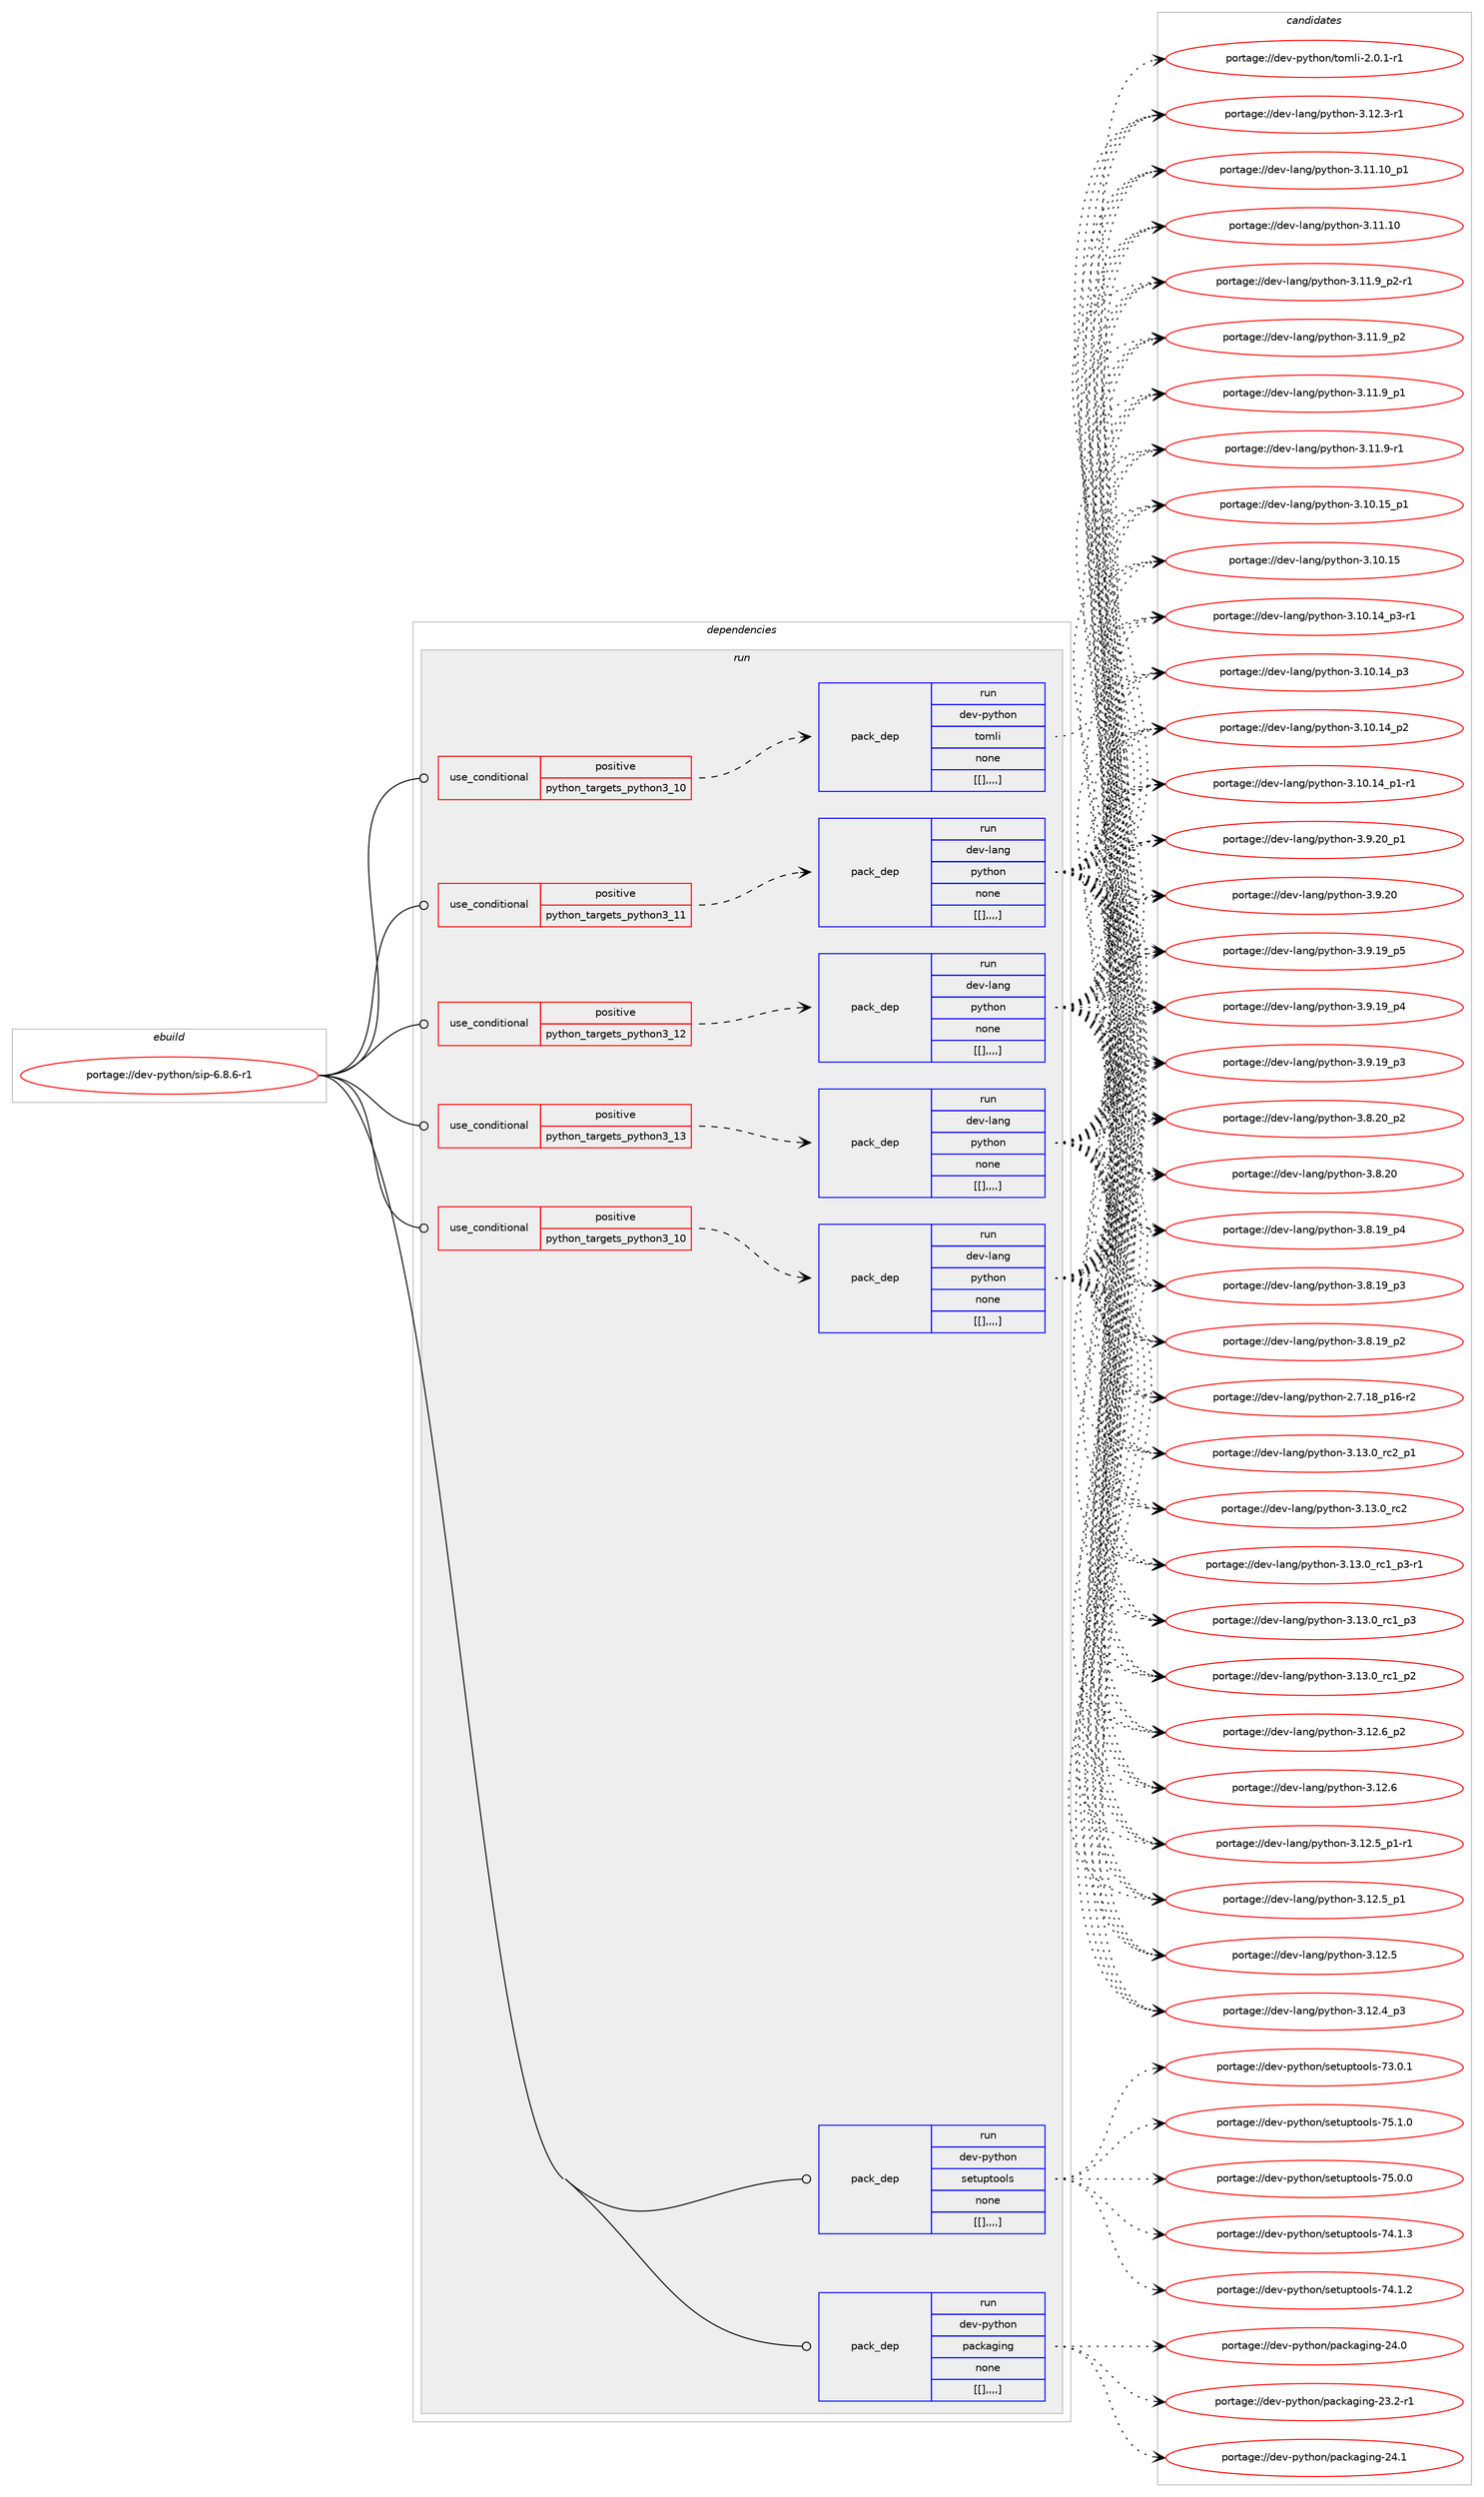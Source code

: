 digraph prolog {

# *************
# Graph options
# *************

newrank=true;
concentrate=true;
compound=true;
graph [rankdir=LR,fontname=Helvetica,fontsize=10,ranksep=1.5];#, ranksep=2.5, nodesep=0.2];
edge  [arrowhead=vee];
node  [fontname=Helvetica,fontsize=10];

# **********
# The ebuild
# **********

subgraph cluster_leftcol {
color=gray;
label=<<i>ebuild</i>>;
id [label="portage://dev-python/sip-6.8.6-r1", color=red, width=4, href="../dev-python/sip-6.8.6-r1.svg"];
}

# ****************
# The dependencies
# ****************

subgraph cluster_midcol {
color=gray;
label=<<i>dependencies</i>>;
subgraph cluster_compile {
fillcolor="#eeeeee";
style=filled;
label=<<i>compile</i>>;
}
subgraph cluster_compileandrun {
fillcolor="#eeeeee";
style=filled;
label=<<i>compile and run</i>>;
}
subgraph cluster_run {
fillcolor="#eeeeee";
style=filled;
label=<<i>run</i>>;
subgraph cond41348 {
dependency166760 [label=<<TABLE BORDER="0" CELLBORDER="1" CELLSPACING="0" CELLPADDING="4"><TR><TD ROWSPAN="3" CELLPADDING="10">use_conditional</TD></TR><TR><TD>positive</TD></TR><TR><TD>python_targets_python3_10</TD></TR></TABLE>>, shape=none, color=red];
subgraph pack124154 {
dependency166761 [label=<<TABLE BORDER="0" CELLBORDER="1" CELLSPACING="0" CELLPADDING="4" WIDTH="220"><TR><TD ROWSPAN="6" CELLPADDING="30">pack_dep</TD></TR><TR><TD WIDTH="110">run</TD></TR><TR><TD>dev-lang</TD></TR><TR><TD>python</TD></TR><TR><TD>none</TD></TR><TR><TD>[[],,,,]</TD></TR></TABLE>>, shape=none, color=blue];
}
dependency166760:e -> dependency166761:w [weight=20,style="dashed",arrowhead="vee"];
}
id:e -> dependency166760:w [weight=20,style="solid",arrowhead="odot"];
subgraph cond41349 {
dependency166762 [label=<<TABLE BORDER="0" CELLBORDER="1" CELLSPACING="0" CELLPADDING="4"><TR><TD ROWSPAN="3" CELLPADDING="10">use_conditional</TD></TR><TR><TD>positive</TD></TR><TR><TD>python_targets_python3_10</TD></TR></TABLE>>, shape=none, color=red];
subgraph pack124155 {
dependency166763 [label=<<TABLE BORDER="0" CELLBORDER="1" CELLSPACING="0" CELLPADDING="4" WIDTH="220"><TR><TD ROWSPAN="6" CELLPADDING="30">pack_dep</TD></TR><TR><TD WIDTH="110">run</TD></TR><TR><TD>dev-python</TD></TR><TR><TD>tomli</TD></TR><TR><TD>none</TD></TR><TR><TD>[[],,,,]</TD></TR></TABLE>>, shape=none, color=blue];
}
dependency166762:e -> dependency166763:w [weight=20,style="dashed",arrowhead="vee"];
}
id:e -> dependency166762:w [weight=20,style="solid",arrowhead="odot"];
subgraph cond41350 {
dependency166764 [label=<<TABLE BORDER="0" CELLBORDER="1" CELLSPACING="0" CELLPADDING="4"><TR><TD ROWSPAN="3" CELLPADDING="10">use_conditional</TD></TR><TR><TD>positive</TD></TR><TR><TD>python_targets_python3_11</TD></TR></TABLE>>, shape=none, color=red];
subgraph pack124156 {
dependency166765 [label=<<TABLE BORDER="0" CELLBORDER="1" CELLSPACING="0" CELLPADDING="4" WIDTH="220"><TR><TD ROWSPAN="6" CELLPADDING="30">pack_dep</TD></TR><TR><TD WIDTH="110">run</TD></TR><TR><TD>dev-lang</TD></TR><TR><TD>python</TD></TR><TR><TD>none</TD></TR><TR><TD>[[],,,,]</TD></TR></TABLE>>, shape=none, color=blue];
}
dependency166764:e -> dependency166765:w [weight=20,style="dashed",arrowhead="vee"];
}
id:e -> dependency166764:w [weight=20,style="solid",arrowhead="odot"];
subgraph cond41351 {
dependency166766 [label=<<TABLE BORDER="0" CELLBORDER="1" CELLSPACING="0" CELLPADDING="4"><TR><TD ROWSPAN="3" CELLPADDING="10">use_conditional</TD></TR><TR><TD>positive</TD></TR><TR><TD>python_targets_python3_12</TD></TR></TABLE>>, shape=none, color=red];
subgraph pack124157 {
dependency166767 [label=<<TABLE BORDER="0" CELLBORDER="1" CELLSPACING="0" CELLPADDING="4" WIDTH="220"><TR><TD ROWSPAN="6" CELLPADDING="30">pack_dep</TD></TR><TR><TD WIDTH="110">run</TD></TR><TR><TD>dev-lang</TD></TR><TR><TD>python</TD></TR><TR><TD>none</TD></TR><TR><TD>[[],,,,]</TD></TR></TABLE>>, shape=none, color=blue];
}
dependency166766:e -> dependency166767:w [weight=20,style="dashed",arrowhead="vee"];
}
id:e -> dependency166766:w [weight=20,style="solid",arrowhead="odot"];
subgraph cond41352 {
dependency166768 [label=<<TABLE BORDER="0" CELLBORDER="1" CELLSPACING="0" CELLPADDING="4"><TR><TD ROWSPAN="3" CELLPADDING="10">use_conditional</TD></TR><TR><TD>positive</TD></TR><TR><TD>python_targets_python3_13</TD></TR></TABLE>>, shape=none, color=red];
subgraph pack124158 {
dependency166769 [label=<<TABLE BORDER="0" CELLBORDER="1" CELLSPACING="0" CELLPADDING="4" WIDTH="220"><TR><TD ROWSPAN="6" CELLPADDING="30">pack_dep</TD></TR><TR><TD WIDTH="110">run</TD></TR><TR><TD>dev-lang</TD></TR><TR><TD>python</TD></TR><TR><TD>none</TD></TR><TR><TD>[[],,,,]</TD></TR></TABLE>>, shape=none, color=blue];
}
dependency166768:e -> dependency166769:w [weight=20,style="dashed",arrowhead="vee"];
}
id:e -> dependency166768:w [weight=20,style="solid",arrowhead="odot"];
subgraph pack124159 {
dependency166770 [label=<<TABLE BORDER="0" CELLBORDER="1" CELLSPACING="0" CELLPADDING="4" WIDTH="220"><TR><TD ROWSPAN="6" CELLPADDING="30">pack_dep</TD></TR><TR><TD WIDTH="110">run</TD></TR><TR><TD>dev-python</TD></TR><TR><TD>packaging</TD></TR><TR><TD>none</TD></TR><TR><TD>[[],,,,]</TD></TR></TABLE>>, shape=none, color=blue];
}
id:e -> dependency166770:w [weight=20,style="solid",arrowhead="odot"];
subgraph pack124160 {
dependency166771 [label=<<TABLE BORDER="0" CELLBORDER="1" CELLSPACING="0" CELLPADDING="4" WIDTH="220"><TR><TD ROWSPAN="6" CELLPADDING="30">pack_dep</TD></TR><TR><TD WIDTH="110">run</TD></TR><TR><TD>dev-python</TD></TR><TR><TD>setuptools</TD></TR><TR><TD>none</TD></TR><TR><TD>[[],,,,]</TD></TR></TABLE>>, shape=none, color=blue];
}
id:e -> dependency166771:w [weight=20,style="solid",arrowhead="odot"];
}
}

# **************
# The candidates
# **************

subgraph cluster_choices {
rank=same;
color=gray;
label=<<i>candidates</i>>;

subgraph choice124154 {
color=black;
nodesep=1;
choice100101118451089711010347112121116104111110455146495146489511499509511249 [label="portage://dev-lang/python-3.13.0_rc2_p1", color=red, width=4,href="../dev-lang/python-3.13.0_rc2_p1.svg"];
choice10010111845108971101034711212111610411111045514649514648951149950 [label="portage://dev-lang/python-3.13.0_rc2", color=red, width=4,href="../dev-lang/python-3.13.0_rc2.svg"];
choice1001011184510897110103471121211161041111104551464951464895114994995112514511449 [label="portage://dev-lang/python-3.13.0_rc1_p3-r1", color=red, width=4,href="../dev-lang/python-3.13.0_rc1_p3-r1.svg"];
choice100101118451089711010347112121116104111110455146495146489511499499511251 [label="portage://dev-lang/python-3.13.0_rc1_p3", color=red, width=4,href="../dev-lang/python-3.13.0_rc1_p3.svg"];
choice100101118451089711010347112121116104111110455146495146489511499499511250 [label="portage://dev-lang/python-3.13.0_rc1_p2", color=red, width=4,href="../dev-lang/python-3.13.0_rc1_p2.svg"];
choice100101118451089711010347112121116104111110455146495046549511250 [label="portage://dev-lang/python-3.12.6_p2", color=red, width=4,href="../dev-lang/python-3.12.6_p2.svg"];
choice10010111845108971101034711212111610411111045514649504654 [label="portage://dev-lang/python-3.12.6", color=red, width=4,href="../dev-lang/python-3.12.6.svg"];
choice1001011184510897110103471121211161041111104551464950465395112494511449 [label="portage://dev-lang/python-3.12.5_p1-r1", color=red, width=4,href="../dev-lang/python-3.12.5_p1-r1.svg"];
choice100101118451089711010347112121116104111110455146495046539511249 [label="portage://dev-lang/python-3.12.5_p1", color=red, width=4,href="../dev-lang/python-3.12.5_p1.svg"];
choice10010111845108971101034711212111610411111045514649504653 [label="portage://dev-lang/python-3.12.5", color=red, width=4,href="../dev-lang/python-3.12.5.svg"];
choice100101118451089711010347112121116104111110455146495046529511251 [label="portage://dev-lang/python-3.12.4_p3", color=red, width=4,href="../dev-lang/python-3.12.4_p3.svg"];
choice100101118451089711010347112121116104111110455146495046514511449 [label="portage://dev-lang/python-3.12.3-r1", color=red, width=4,href="../dev-lang/python-3.12.3-r1.svg"];
choice10010111845108971101034711212111610411111045514649494649489511249 [label="portage://dev-lang/python-3.11.10_p1", color=red, width=4,href="../dev-lang/python-3.11.10_p1.svg"];
choice1001011184510897110103471121211161041111104551464949464948 [label="portage://dev-lang/python-3.11.10", color=red, width=4,href="../dev-lang/python-3.11.10.svg"];
choice1001011184510897110103471121211161041111104551464949465795112504511449 [label="portage://dev-lang/python-3.11.9_p2-r1", color=red, width=4,href="../dev-lang/python-3.11.9_p2-r1.svg"];
choice100101118451089711010347112121116104111110455146494946579511250 [label="portage://dev-lang/python-3.11.9_p2", color=red, width=4,href="../dev-lang/python-3.11.9_p2.svg"];
choice100101118451089711010347112121116104111110455146494946579511249 [label="portage://dev-lang/python-3.11.9_p1", color=red, width=4,href="../dev-lang/python-3.11.9_p1.svg"];
choice100101118451089711010347112121116104111110455146494946574511449 [label="portage://dev-lang/python-3.11.9-r1", color=red, width=4,href="../dev-lang/python-3.11.9-r1.svg"];
choice10010111845108971101034711212111610411111045514649484649539511249 [label="portage://dev-lang/python-3.10.15_p1", color=red, width=4,href="../dev-lang/python-3.10.15_p1.svg"];
choice1001011184510897110103471121211161041111104551464948464953 [label="portage://dev-lang/python-3.10.15", color=red, width=4,href="../dev-lang/python-3.10.15.svg"];
choice100101118451089711010347112121116104111110455146494846495295112514511449 [label="portage://dev-lang/python-3.10.14_p3-r1", color=red, width=4,href="../dev-lang/python-3.10.14_p3-r1.svg"];
choice10010111845108971101034711212111610411111045514649484649529511251 [label="portage://dev-lang/python-3.10.14_p3", color=red, width=4,href="../dev-lang/python-3.10.14_p3.svg"];
choice10010111845108971101034711212111610411111045514649484649529511250 [label="portage://dev-lang/python-3.10.14_p2", color=red, width=4,href="../dev-lang/python-3.10.14_p2.svg"];
choice100101118451089711010347112121116104111110455146494846495295112494511449 [label="portage://dev-lang/python-3.10.14_p1-r1", color=red, width=4,href="../dev-lang/python-3.10.14_p1-r1.svg"];
choice100101118451089711010347112121116104111110455146574650489511249 [label="portage://dev-lang/python-3.9.20_p1", color=red, width=4,href="../dev-lang/python-3.9.20_p1.svg"];
choice10010111845108971101034711212111610411111045514657465048 [label="portage://dev-lang/python-3.9.20", color=red, width=4,href="../dev-lang/python-3.9.20.svg"];
choice100101118451089711010347112121116104111110455146574649579511253 [label="portage://dev-lang/python-3.9.19_p5", color=red, width=4,href="../dev-lang/python-3.9.19_p5.svg"];
choice100101118451089711010347112121116104111110455146574649579511252 [label="portage://dev-lang/python-3.9.19_p4", color=red, width=4,href="../dev-lang/python-3.9.19_p4.svg"];
choice100101118451089711010347112121116104111110455146574649579511251 [label="portage://dev-lang/python-3.9.19_p3", color=red, width=4,href="../dev-lang/python-3.9.19_p3.svg"];
choice100101118451089711010347112121116104111110455146564650489511250 [label="portage://dev-lang/python-3.8.20_p2", color=red, width=4,href="../dev-lang/python-3.8.20_p2.svg"];
choice10010111845108971101034711212111610411111045514656465048 [label="portage://dev-lang/python-3.8.20", color=red, width=4,href="../dev-lang/python-3.8.20.svg"];
choice100101118451089711010347112121116104111110455146564649579511252 [label="portage://dev-lang/python-3.8.19_p4", color=red, width=4,href="../dev-lang/python-3.8.19_p4.svg"];
choice100101118451089711010347112121116104111110455146564649579511251 [label="portage://dev-lang/python-3.8.19_p3", color=red, width=4,href="../dev-lang/python-3.8.19_p3.svg"];
choice100101118451089711010347112121116104111110455146564649579511250 [label="portage://dev-lang/python-3.8.19_p2", color=red, width=4,href="../dev-lang/python-3.8.19_p2.svg"];
choice100101118451089711010347112121116104111110455046554649569511249544511450 [label="portage://dev-lang/python-2.7.18_p16-r2", color=red, width=4,href="../dev-lang/python-2.7.18_p16-r2.svg"];
dependency166761:e -> choice100101118451089711010347112121116104111110455146495146489511499509511249:w [style=dotted,weight="100"];
dependency166761:e -> choice10010111845108971101034711212111610411111045514649514648951149950:w [style=dotted,weight="100"];
dependency166761:e -> choice1001011184510897110103471121211161041111104551464951464895114994995112514511449:w [style=dotted,weight="100"];
dependency166761:e -> choice100101118451089711010347112121116104111110455146495146489511499499511251:w [style=dotted,weight="100"];
dependency166761:e -> choice100101118451089711010347112121116104111110455146495146489511499499511250:w [style=dotted,weight="100"];
dependency166761:e -> choice100101118451089711010347112121116104111110455146495046549511250:w [style=dotted,weight="100"];
dependency166761:e -> choice10010111845108971101034711212111610411111045514649504654:w [style=dotted,weight="100"];
dependency166761:e -> choice1001011184510897110103471121211161041111104551464950465395112494511449:w [style=dotted,weight="100"];
dependency166761:e -> choice100101118451089711010347112121116104111110455146495046539511249:w [style=dotted,weight="100"];
dependency166761:e -> choice10010111845108971101034711212111610411111045514649504653:w [style=dotted,weight="100"];
dependency166761:e -> choice100101118451089711010347112121116104111110455146495046529511251:w [style=dotted,weight="100"];
dependency166761:e -> choice100101118451089711010347112121116104111110455146495046514511449:w [style=dotted,weight="100"];
dependency166761:e -> choice10010111845108971101034711212111610411111045514649494649489511249:w [style=dotted,weight="100"];
dependency166761:e -> choice1001011184510897110103471121211161041111104551464949464948:w [style=dotted,weight="100"];
dependency166761:e -> choice1001011184510897110103471121211161041111104551464949465795112504511449:w [style=dotted,weight="100"];
dependency166761:e -> choice100101118451089711010347112121116104111110455146494946579511250:w [style=dotted,weight="100"];
dependency166761:e -> choice100101118451089711010347112121116104111110455146494946579511249:w [style=dotted,weight="100"];
dependency166761:e -> choice100101118451089711010347112121116104111110455146494946574511449:w [style=dotted,weight="100"];
dependency166761:e -> choice10010111845108971101034711212111610411111045514649484649539511249:w [style=dotted,weight="100"];
dependency166761:e -> choice1001011184510897110103471121211161041111104551464948464953:w [style=dotted,weight="100"];
dependency166761:e -> choice100101118451089711010347112121116104111110455146494846495295112514511449:w [style=dotted,weight="100"];
dependency166761:e -> choice10010111845108971101034711212111610411111045514649484649529511251:w [style=dotted,weight="100"];
dependency166761:e -> choice10010111845108971101034711212111610411111045514649484649529511250:w [style=dotted,weight="100"];
dependency166761:e -> choice100101118451089711010347112121116104111110455146494846495295112494511449:w [style=dotted,weight="100"];
dependency166761:e -> choice100101118451089711010347112121116104111110455146574650489511249:w [style=dotted,weight="100"];
dependency166761:e -> choice10010111845108971101034711212111610411111045514657465048:w [style=dotted,weight="100"];
dependency166761:e -> choice100101118451089711010347112121116104111110455146574649579511253:w [style=dotted,weight="100"];
dependency166761:e -> choice100101118451089711010347112121116104111110455146574649579511252:w [style=dotted,weight="100"];
dependency166761:e -> choice100101118451089711010347112121116104111110455146574649579511251:w [style=dotted,weight="100"];
dependency166761:e -> choice100101118451089711010347112121116104111110455146564650489511250:w [style=dotted,weight="100"];
dependency166761:e -> choice10010111845108971101034711212111610411111045514656465048:w [style=dotted,weight="100"];
dependency166761:e -> choice100101118451089711010347112121116104111110455146564649579511252:w [style=dotted,weight="100"];
dependency166761:e -> choice100101118451089711010347112121116104111110455146564649579511251:w [style=dotted,weight="100"];
dependency166761:e -> choice100101118451089711010347112121116104111110455146564649579511250:w [style=dotted,weight="100"];
dependency166761:e -> choice100101118451089711010347112121116104111110455046554649569511249544511450:w [style=dotted,weight="100"];
}
subgraph choice124155 {
color=black;
nodesep=1;
choice10010111845112121116104111110471161111091081054550464846494511449 [label="portage://dev-python/tomli-2.0.1-r1", color=red, width=4,href="../dev-python/tomli-2.0.1-r1.svg"];
dependency166763:e -> choice10010111845112121116104111110471161111091081054550464846494511449:w [style=dotted,weight="100"];
}
subgraph choice124156 {
color=black;
nodesep=1;
choice100101118451089711010347112121116104111110455146495146489511499509511249 [label="portage://dev-lang/python-3.13.0_rc2_p1", color=red, width=4,href="../dev-lang/python-3.13.0_rc2_p1.svg"];
choice10010111845108971101034711212111610411111045514649514648951149950 [label="portage://dev-lang/python-3.13.0_rc2", color=red, width=4,href="../dev-lang/python-3.13.0_rc2.svg"];
choice1001011184510897110103471121211161041111104551464951464895114994995112514511449 [label="portage://dev-lang/python-3.13.0_rc1_p3-r1", color=red, width=4,href="../dev-lang/python-3.13.0_rc1_p3-r1.svg"];
choice100101118451089711010347112121116104111110455146495146489511499499511251 [label="portage://dev-lang/python-3.13.0_rc1_p3", color=red, width=4,href="../dev-lang/python-3.13.0_rc1_p3.svg"];
choice100101118451089711010347112121116104111110455146495146489511499499511250 [label="portage://dev-lang/python-3.13.0_rc1_p2", color=red, width=4,href="../dev-lang/python-3.13.0_rc1_p2.svg"];
choice100101118451089711010347112121116104111110455146495046549511250 [label="portage://dev-lang/python-3.12.6_p2", color=red, width=4,href="../dev-lang/python-3.12.6_p2.svg"];
choice10010111845108971101034711212111610411111045514649504654 [label="portage://dev-lang/python-3.12.6", color=red, width=4,href="../dev-lang/python-3.12.6.svg"];
choice1001011184510897110103471121211161041111104551464950465395112494511449 [label="portage://dev-lang/python-3.12.5_p1-r1", color=red, width=4,href="../dev-lang/python-3.12.5_p1-r1.svg"];
choice100101118451089711010347112121116104111110455146495046539511249 [label="portage://dev-lang/python-3.12.5_p1", color=red, width=4,href="../dev-lang/python-3.12.5_p1.svg"];
choice10010111845108971101034711212111610411111045514649504653 [label="portage://dev-lang/python-3.12.5", color=red, width=4,href="../dev-lang/python-3.12.5.svg"];
choice100101118451089711010347112121116104111110455146495046529511251 [label="portage://dev-lang/python-3.12.4_p3", color=red, width=4,href="../dev-lang/python-3.12.4_p3.svg"];
choice100101118451089711010347112121116104111110455146495046514511449 [label="portage://dev-lang/python-3.12.3-r1", color=red, width=4,href="../dev-lang/python-3.12.3-r1.svg"];
choice10010111845108971101034711212111610411111045514649494649489511249 [label="portage://dev-lang/python-3.11.10_p1", color=red, width=4,href="../dev-lang/python-3.11.10_p1.svg"];
choice1001011184510897110103471121211161041111104551464949464948 [label="portage://dev-lang/python-3.11.10", color=red, width=4,href="../dev-lang/python-3.11.10.svg"];
choice1001011184510897110103471121211161041111104551464949465795112504511449 [label="portage://dev-lang/python-3.11.9_p2-r1", color=red, width=4,href="../dev-lang/python-3.11.9_p2-r1.svg"];
choice100101118451089711010347112121116104111110455146494946579511250 [label="portage://dev-lang/python-3.11.9_p2", color=red, width=4,href="../dev-lang/python-3.11.9_p2.svg"];
choice100101118451089711010347112121116104111110455146494946579511249 [label="portage://dev-lang/python-3.11.9_p1", color=red, width=4,href="../dev-lang/python-3.11.9_p1.svg"];
choice100101118451089711010347112121116104111110455146494946574511449 [label="portage://dev-lang/python-3.11.9-r1", color=red, width=4,href="../dev-lang/python-3.11.9-r1.svg"];
choice10010111845108971101034711212111610411111045514649484649539511249 [label="portage://dev-lang/python-3.10.15_p1", color=red, width=4,href="../dev-lang/python-3.10.15_p1.svg"];
choice1001011184510897110103471121211161041111104551464948464953 [label="portage://dev-lang/python-3.10.15", color=red, width=4,href="../dev-lang/python-3.10.15.svg"];
choice100101118451089711010347112121116104111110455146494846495295112514511449 [label="portage://dev-lang/python-3.10.14_p3-r1", color=red, width=4,href="../dev-lang/python-3.10.14_p3-r1.svg"];
choice10010111845108971101034711212111610411111045514649484649529511251 [label="portage://dev-lang/python-3.10.14_p3", color=red, width=4,href="../dev-lang/python-3.10.14_p3.svg"];
choice10010111845108971101034711212111610411111045514649484649529511250 [label="portage://dev-lang/python-3.10.14_p2", color=red, width=4,href="../dev-lang/python-3.10.14_p2.svg"];
choice100101118451089711010347112121116104111110455146494846495295112494511449 [label="portage://dev-lang/python-3.10.14_p1-r1", color=red, width=4,href="../dev-lang/python-3.10.14_p1-r1.svg"];
choice100101118451089711010347112121116104111110455146574650489511249 [label="portage://dev-lang/python-3.9.20_p1", color=red, width=4,href="../dev-lang/python-3.9.20_p1.svg"];
choice10010111845108971101034711212111610411111045514657465048 [label="portage://dev-lang/python-3.9.20", color=red, width=4,href="../dev-lang/python-3.9.20.svg"];
choice100101118451089711010347112121116104111110455146574649579511253 [label="portage://dev-lang/python-3.9.19_p5", color=red, width=4,href="../dev-lang/python-3.9.19_p5.svg"];
choice100101118451089711010347112121116104111110455146574649579511252 [label="portage://dev-lang/python-3.9.19_p4", color=red, width=4,href="../dev-lang/python-3.9.19_p4.svg"];
choice100101118451089711010347112121116104111110455146574649579511251 [label="portage://dev-lang/python-3.9.19_p3", color=red, width=4,href="../dev-lang/python-3.9.19_p3.svg"];
choice100101118451089711010347112121116104111110455146564650489511250 [label="portage://dev-lang/python-3.8.20_p2", color=red, width=4,href="../dev-lang/python-3.8.20_p2.svg"];
choice10010111845108971101034711212111610411111045514656465048 [label="portage://dev-lang/python-3.8.20", color=red, width=4,href="../dev-lang/python-3.8.20.svg"];
choice100101118451089711010347112121116104111110455146564649579511252 [label="portage://dev-lang/python-3.8.19_p4", color=red, width=4,href="../dev-lang/python-3.8.19_p4.svg"];
choice100101118451089711010347112121116104111110455146564649579511251 [label="portage://dev-lang/python-3.8.19_p3", color=red, width=4,href="../dev-lang/python-3.8.19_p3.svg"];
choice100101118451089711010347112121116104111110455146564649579511250 [label="portage://dev-lang/python-3.8.19_p2", color=red, width=4,href="../dev-lang/python-3.8.19_p2.svg"];
choice100101118451089711010347112121116104111110455046554649569511249544511450 [label="portage://dev-lang/python-2.7.18_p16-r2", color=red, width=4,href="../dev-lang/python-2.7.18_p16-r2.svg"];
dependency166765:e -> choice100101118451089711010347112121116104111110455146495146489511499509511249:w [style=dotted,weight="100"];
dependency166765:e -> choice10010111845108971101034711212111610411111045514649514648951149950:w [style=dotted,weight="100"];
dependency166765:e -> choice1001011184510897110103471121211161041111104551464951464895114994995112514511449:w [style=dotted,weight="100"];
dependency166765:e -> choice100101118451089711010347112121116104111110455146495146489511499499511251:w [style=dotted,weight="100"];
dependency166765:e -> choice100101118451089711010347112121116104111110455146495146489511499499511250:w [style=dotted,weight="100"];
dependency166765:e -> choice100101118451089711010347112121116104111110455146495046549511250:w [style=dotted,weight="100"];
dependency166765:e -> choice10010111845108971101034711212111610411111045514649504654:w [style=dotted,weight="100"];
dependency166765:e -> choice1001011184510897110103471121211161041111104551464950465395112494511449:w [style=dotted,weight="100"];
dependency166765:e -> choice100101118451089711010347112121116104111110455146495046539511249:w [style=dotted,weight="100"];
dependency166765:e -> choice10010111845108971101034711212111610411111045514649504653:w [style=dotted,weight="100"];
dependency166765:e -> choice100101118451089711010347112121116104111110455146495046529511251:w [style=dotted,weight="100"];
dependency166765:e -> choice100101118451089711010347112121116104111110455146495046514511449:w [style=dotted,weight="100"];
dependency166765:e -> choice10010111845108971101034711212111610411111045514649494649489511249:w [style=dotted,weight="100"];
dependency166765:e -> choice1001011184510897110103471121211161041111104551464949464948:w [style=dotted,weight="100"];
dependency166765:e -> choice1001011184510897110103471121211161041111104551464949465795112504511449:w [style=dotted,weight="100"];
dependency166765:e -> choice100101118451089711010347112121116104111110455146494946579511250:w [style=dotted,weight="100"];
dependency166765:e -> choice100101118451089711010347112121116104111110455146494946579511249:w [style=dotted,weight="100"];
dependency166765:e -> choice100101118451089711010347112121116104111110455146494946574511449:w [style=dotted,weight="100"];
dependency166765:e -> choice10010111845108971101034711212111610411111045514649484649539511249:w [style=dotted,weight="100"];
dependency166765:e -> choice1001011184510897110103471121211161041111104551464948464953:w [style=dotted,weight="100"];
dependency166765:e -> choice100101118451089711010347112121116104111110455146494846495295112514511449:w [style=dotted,weight="100"];
dependency166765:e -> choice10010111845108971101034711212111610411111045514649484649529511251:w [style=dotted,weight="100"];
dependency166765:e -> choice10010111845108971101034711212111610411111045514649484649529511250:w [style=dotted,weight="100"];
dependency166765:e -> choice100101118451089711010347112121116104111110455146494846495295112494511449:w [style=dotted,weight="100"];
dependency166765:e -> choice100101118451089711010347112121116104111110455146574650489511249:w [style=dotted,weight="100"];
dependency166765:e -> choice10010111845108971101034711212111610411111045514657465048:w [style=dotted,weight="100"];
dependency166765:e -> choice100101118451089711010347112121116104111110455146574649579511253:w [style=dotted,weight="100"];
dependency166765:e -> choice100101118451089711010347112121116104111110455146574649579511252:w [style=dotted,weight="100"];
dependency166765:e -> choice100101118451089711010347112121116104111110455146574649579511251:w [style=dotted,weight="100"];
dependency166765:e -> choice100101118451089711010347112121116104111110455146564650489511250:w [style=dotted,weight="100"];
dependency166765:e -> choice10010111845108971101034711212111610411111045514656465048:w [style=dotted,weight="100"];
dependency166765:e -> choice100101118451089711010347112121116104111110455146564649579511252:w [style=dotted,weight="100"];
dependency166765:e -> choice100101118451089711010347112121116104111110455146564649579511251:w [style=dotted,weight="100"];
dependency166765:e -> choice100101118451089711010347112121116104111110455146564649579511250:w [style=dotted,weight="100"];
dependency166765:e -> choice100101118451089711010347112121116104111110455046554649569511249544511450:w [style=dotted,weight="100"];
}
subgraph choice124157 {
color=black;
nodesep=1;
choice100101118451089711010347112121116104111110455146495146489511499509511249 [label="portage://dev-lang/python-3.13.0_rc2_p1", color=red, width=4,href="../dev-lang/python-3.13.0_rc2_p1.svg"];
choice10010111845108971101034711212111610411111045514649514648951149950 [label="portage://dev-lang/python-3.13.0_rc2", color=red, width=4,href="../dev-lang/python-3.13.0_rc2.svg"];
choice1001011184510897110103471121211161041111104551464951464895114994995112514511449 [label="portage://dev-lang/python-3.13.0_rc1_p3-r1", color=red, width=4,href="../dev-lang/python-3.13.0_rc1_p3-r1.svg"];
choice100101118451089711010347112121116104111110455146495146489511499499511251 [label="portage://dev-lang/python-3.13.0_rc1_p3", color=red, width=4,href="../dev-lang/python-3.13.0_rc1_p3.svg"];
choice100101118451089711010347112121116104111110455146495146489511499499511250 [label="portage://dev-lang/python-3.13.0_rc1_p2", color=red, width=4,href="../dev-lang/python-3.13.0_rc1_p2.svg"];
choice100101118451089711010347112121116104111110455146495046549511250 [label="portage://dev-lang/python-3.12.6_p2", color=red, width=4,href="../dev-lang/python-3.12.6_p2.svg"];
choice10010111845108971101034711212111610411111045514649504654 [label="portage://dev-lang/python-3.12.6", color=red, width=4,href="../dev-lang/python-3.12.6.svg"];
choice1001011184510897110103471121211161041111104551464950465395112494511449 [label="portage://dev-lang/python-3.12.5_p1-r1", color=red, width=4,href="../dev-lang/python-3.12.5_p1-r1.svg"];
choice100101118451089711010347112121116104111110455146495046539511249 [label="portage://dev-lang/python-3.12.5_p1", color=red, width=4,href="../dev-lang/python-3.12.5_p1.svg"];
choice10010111845108971101034711212111610411111045514649504653 [label="portage://dev-lang/python-3.12.5", color=red, width=4,href="../dev-lang/python-3.12.5.svg"];
choice100101118451089711010347112121116104111110455146495046529511251 [label="portage://dev-lang/python-3.12.4_p3", color=red, width=4,href="../dev-lang/python-3.12.4_p3.svg"];
choice100101118451089711010347112121116104111110455146495046514511449 [label="portage://dev-lang/python-3.12.3-r1", color=red, width=4,href="../dev-lang/python-3.12.3-r1.svg"];
choice10010111845108971101034711212111610411111045514649494649489511249 [label="portage://dev-lang/python-3.11.10_p1", color=red, width=4,href="../dev-lang/python-3.11.10_p1.svg"];
choice1001011184510897110103471121211161041111104551464949464948 [label="portage://dev-lang/python-3.11.10", color=red, width=4,href="../dev-lang/python-3.11.10.svg"];
choice1001011184510897110103471121211161041111104551464949465795112504511449 [label="portage://dev-lang/python-3.11.9_p2-r1", color=red, width=4,href="../dev-lang/python-3.11.9_p2-r1.svg"];
choice100101118451089711010347112121116104111110455146494946579511250 [label="portage://dev-lang/python-3.11.9_p2", color=red, width=4,href="../dev-lang/python-3.11.9_p2.svg"];
choice100101118451089711010347112121116104111110455146494946579511249 [label="portage://dev-lang/python-3.11.9_p1", color=red, width=4,href="../dev-lang/python-3.11.9_p1.svg"];
choice100101118451089711010347112121116104111110455146494946574511449 [label="portage://dev-lang/python-3.11.9-r1", color=red, width=4,href="../dev-lang/python-3.11.9-r1.svg"];
choice10010111845108971101034711212111610411111045514649484649539511249 [label="portage://dev-lang/python-3.10.15_p1", color=red, width=4,href="../dev-lang/python-3.10.15_p1.svg"];
choice1001011184510897110103471121211161041111104551464948464953 [label="portage://dev-lang/python-3.10.15", color=red, width=4,href="../dev-lang/python-3.10.15.svg"];
choice100101118451089711010347112121116104111110455146494846495295112514511449 [label="portage://dev-lang/python-3.10.14_p3-r1", color=red, width=4,href="../dev-lang/python-3.10.14_p3-r1.svg"];
choice10010111845108971101034711212111610411111045514649484649529511251 [label="portage://dev-lang/python-3.10.14_p3", color=red, width=4,href="../dev-lang/python-3.10.14_p3.svg"];
choice10010111845108971101034711212111610411111045514649484649529511250 [label="portage://dev-lang/python-3.10.14_p2", color=red, width=4,href="../dev-lang/python-3.10.14_p2.svg"];
choice100101118451089711010347112121116104111110455146494846495295112494511449 [label="portage://dev-lang/python-3.10.14_p1-r1", color=red, width=4,href="../dev-lang/python-3.10.14_p1-r1.svg"];
choice100101118451089711010347112121116104111110455146574650489511249 [label="portage://dev-lang/python-3.9.20_p1", color=red, width=4,href="../dev-lang/python-3.9.20_p1.svg"];
choice10010111845108971101034711212111610411111045514657465048 [label="portage://dev-lang/python-3.9.20", color=red, width=4,href="../dev-lang/python-3.9.20.svg"];
choice100101118451089711010347112121116104111110455146574649579511253 [label="portage://dev-lang/python-3.9.19_p5", color=red, width=4,href="../dev-lang/python-3.9.19_p5.svg"];
choice100101118451089711010347112121116104111110455146574649579511252 [label="portage://dev-lang/python-3.9.19_p4", color=red, width=4,href="../dev-lang/python-3.9.19_p4.svg"];
choice100101118451089711010347112121116104111110455146574649579511251 [label="portage://dev-lang/python-3.9.19_p3", color=red, width=4,href="../dev-lang/python-3.9.19_p3.svg"];
choice100101118451089711010347112121116104111110455146564650489511250 [label="portage://dev-lang/python-3.8.20_p2", color=red, width=4,href="../dev-lang/python-3.8.20_p2.svg"];
choice10010111845108971101034711212111610411111045514656465048 [label="portage://dev-lang/python-3.8.20", color=red, width=4,href="../dev-lang/python-3.8.20.svg"];
choice100101118451089711010347112121116104111110455146564649579511252 [label="portage://dev-lang/python-3.8.19_p4", color=red, width=4,href="../dev-lang/python-3.8.19_p4.svg"];
choice100101118451089711010347112121116104111110455146564649579511251 [label="portage://dev-lang/python-3.8.19_p3", color=red, width=4,href="../dev-lang/python-3.8.19_p3.svg"];
choice100101118451089711010347112121116104111110455146564649579511250 [label="portage://dev-lang/python-3.8.19_p2", color=red, width=4,href="../dev-lang/python-3.8.19_p2.svg"];
choice100101118451089711010347112121116104111110455046554649569511249544511450 [label="portage://dev-lang/python-2.7.18_p16-r2", color=red, width=4,href="../dev-lang/python-2.7.18_p16-r2.svg"];
dependency166767:e -> choice100101118451089711010347112121116104111110455146495146489511499509511249:w [style=dotted,weight="100"];
dependency166767:e -> choice10010111845108971101034711212111610411111045514649514648951149950:w [style=dotted,weight="100"];
dependency166767:e -> choice1001011184510897110103471121211161041111104551464951464895114994995112514511449:w [style=dotted,weight="100"];
dependency166767:e -> choice100101118451089711010347112121116104111110455146495146489511499499511251:w [style=dotted,weight="100"];
dependency166767:e -> choice100101118451089711010347112121116104111110455146495146489511499499511250:w [style=dotted,weight="100"];
dependency166767:e -> choice100101118451089711010347112121116104111110455146495046549511250:w [style=dotted,weight="100"];
dependency166767:e -> choice10010111845108971101034711212111610411111045514649504654:w [style=dotted,weight="100"];
dependency166767:e -> choice1001011184510897110103471121211161041111104551464950465395112494511449:w [style=dotted,weight="100"];
dependency166767:e -> choice100101118451089711010347112121116104111110455146495046539511249:w [style=dotted,weight="100"];
dependency166767:e -> choice10010111845108971101034711212111610411111045514649504653:w [style=dotted,weight="100"];
dependency166767:e -> choice100101118451089711010347112121116104111110455146495046529511251:w [style=dotted,weight="100"];
dependency166767:e -> choice100101118451089711010347112121116104111110455146495046514511449:w [style=dotted,weight="100"];
dependency166767:e -> choice10010111845108971101034711212111610411111045514649494649489511249:w [style=dotted,weight="100"];
dependency166767:e -> choice1001011184510897110103471121211161041111104551464949464948:w [style=dotted,weight="100"];
dependency166767:e -> choice1001011184510897110103471121211161041111104551464949465795112504511449:w [style=dotted,weight="100"];
dependency166767:e -> choice100101118451089711010347112121116104111110455146494946579511250:w [style=dotted,weight="100"];
dependency166767:e -> choice100101118451089711010347112121116104111110455146494946579511249:w [style=dotted,weight="100"];
dependency166767:e -> choice100101118451089711010347112121116104111110455146494946574511449:w [style=dotted,weight="100"];
dependency166767:e -> choice10010111845108971101034711212111610411111045514649484649539511249:w [style=dotted,weight="100"];
dependency166767:e -> choice1001011184510897110103471121211161041111104551464948464953:w [style=dotted,weight="100"];
dependency166767:e -> choice100101118451089711010347112121116104111110455146494846495295112514511449:w [style=dotted,weight="100"];
dependency166767:e -> choice10010111845108971101034711212111610411111045514649484649529511251:w [style=dotted,weight="100"];
dependency166767:e -> choice10010111845108971101034711212111610411111045514649484649529511250:w [style=dotted,weight="100"];
dependency166767:e -> choice100101118451089711010347112121116104111110455146494846495295112494511449:w [style=dotted,weight="100"];
dependency166767:e -> choice100101118451089711010347112121116104111110455146574650489511249:w [style=dotted,weight="100"];
dependency166767:e -> choice10010111845108971101034711212111610411111045514657465048:w [style=dotted,weight="100"];
dependency166767:e -> choice100101118451089711010347112121116104111110455146574649579511253:w [style=dotted,weight="100"];
dependency166767:e -> choice100101118451089711010347112121116104111110455146574649579511252:w [style=dotted,weight="100"];
dependency166767:e -> choice100101118451089711010347112121116104111110455146574649579511251:w [style=dotted,weight="100"];
dependency166767:e -> choice100101118451089711010347112121116104111110455146564650489511250:w [style=dotted,weight="100"];
dependency166767:e -> choice10010111845108971101034711212111610411111045514656465048:w [style=dotted,weight="100"];
dependency166767:e -> choice100101118451089711010347112121116104111110455146564649579511252:w [style=dotted,weight="100"];
dependency166767:e -> choice100101118451089711010347112121116104111110455146564649579511251:w [style=dotted,weight="100"];
dependency166767:e -> choice100101118451089711010347112121116104111110455146564649579511250:w [style=dotted,weight="100"];
dependency166767:e -> choice100101118451089711010347112121116104111110455046554649569511249544511450:w [style=dotted,weight="100"];
}
subgraph choice124158 {
color=black;
nodesep=1;
choice100101118451089711010347112121116104111110455146495146489511499509511249 [label="portage://dev-lang/python-3.13.0_rc2_p1", color=red, width=4,href="../dev-lang/python-3.13.0_rc2_p1.svg"];
choice10010111845108971101034711212111610411111045514649514648951149950 [label="portage://dev-lang/python-3.13.0_rc2", color=red, width=4,href="../dev-lang/python-3.13.0_rc2.svg"];
choice1001011184510897110103471121211161041111104551464951464895114994995112514511449 [label="portage://dev-lang/python-3.13.0_rc1_p3-r1", color=red, width=4,href="../dev-lang/python-3.13.0_rc1_p3-r1.svg"];
choice100101118451089711010347112121116104111110455146495146489511499499511251 [label="portage://dev-lang/python-3.13.0_rc1_p3", color=red, width=4,href="../dev-lang/python-3.13.0_rc1_p3.svg"];
choice100101118451089711010347112121116104111110455146495146489511499499511250 [label="portage://dev-lang/python-3.13.0_rc1_p2", color=red, width=4,href="../dev-lang/python-3.13.0_rc1_p2.svg"];
choice100101118451089711010347112121116104111110455146495046549511250 [label="portage://dev-lang/python-3.12.6_p2", color=red, width=4,href="../dev-lang/python-3.12.6_p2.svg"];
choice10010111845108971101034711212111610411111045514649504654 [label="portage://dev-lang/python-3.12.6", color=red, width=4,href="../dev-lang/python-3.12.6.svg"];
choice1001011184510897110103471121211161041111104551464950465395112494511449 [label="portage://dev-lang/python-3.12.5_p1-r1", color=red, width=4,href="../dev-lang/python-3.12.5_p1-r1.svg"];
choice100101118451089711010347112121116104111110455146495046539511249 [label="portage://dev-lang/python-3.12.5_p1", color=red, width=4,href="../dev-lang/python-3.12.5_p1.svg"];
choice10010111845108971101034711212111610411111045514649504653 [label="portage://dev-lang/python-3.12.5", color=red, width=4,href="../dev-lang/python-3.12.5.svg"];
choice100101118451089711010347112121116104111110455146495046529511251 [label="portage://dev-lang/python-3.12.4_p3", color=red, width=4,href="../dev-lang/python-3.12.4_p3.svg"];
choice100101118451089711010347112121116104111110455146495046514511449 [label="portage://dev-lang/python-3.12.3-r1", color=red, width=4,href="../dev-lang/python-3.12.3-r1.svg"];
choice10010111845108971101034711212111610411111045514649494649489511249 [label="portage://dev-lang/python-3.11.10_p1", color=red, width=4,href="../dev-lang/python-3.11.10_p1.svg"];
choice1001011184510897110103471121211161041111104551464949464948 [label="portage://dev-lang/python-3.11.10", color=red, width=4,href="../dev-lang/python-3.11.10.svg"];
choice1001011184510897110103471121211161041111104551464949465795112504511449 [label="portage://dev-lang/python-3.11.9_p2-r1", color=red, width=4,href="../dev-lang/python-3.11.9_p2-r1.svg"];
choice100101118451089711010347112121116104111110455146494946579511250 [label="portage://dev-lang/python-3.11.9_p2", color=red, width=4,href="../dev-lang/python-3.11.9_p2.svg"];
choice100101118451089711010347112121116104111110455146494946579511249 [label="portage://dev-lang/python-3.11.9_p1", color=red, width=4,href="../dev-lang/python-3.11.9_p1.svg"];
choice100101118451089711010347112121116104111110455146494946574511449 [label="portage://dev-lang/python-3.11.9-r1", color=red, width=4,href="../dev-lang/python-3.11.9-r1.svg"];
choice10010111845108971101034711212111610411111045514649484649539511249 [label="portage://dev-lang/python-3.10.15_p1", color=red, width=4,href="../dev-lang/python-3.10.15_p1.svg"];
choice1001011184510897110103471121211161041111104551464948464953 [label="portage://dev-lang/python-3.10.15", color=red, width=4,href="../dev-lang/python-3.10.15.svg"];
choice100101118451089711010347112121116104111110455146494846495295112514511449 [label="portage://dev-lang/python-3.10.14_p3-r1", color=red, width=4,href="../dev-lang/python-3.10.14_p3-r1.svg"];
choice10010111845108971101034711212111610411111045514649484649529511251 [label="portage://dev-lang/python-3.10.14_p3", color=red, width=4,href="../dev-lang/python-3.10.14_p3.svg"];
choice10010111845108971101034711212111610411111045514649484649529511250 [label="portage://dev-lang/python-3.10.14_p2", color=red, width=4,href="../dev-lang/python-3.10.14_p2.svg"];
choice100101118451089711010347112121116104111110455146494846495295112494511449 [label="portage://dev-lang/python-3.10.14_p1-r1", color=red, width=4,href="../dev-lang/python-3.10.14_p1-r1.svg"];
choice100101118451089711010347112121116104111110455146574650489511249 [label="portage://dev-lang/python-3.9.20_p1", color=red, width=4,href="../dev-lang/python-3.9.20_p1.svg"];
choice10010111845108971101034711212111610411111045514657465048 [label="portage://dev-lang/python-3.9.20", color=red, width=4,href="../dev-lang/python-3.9.20.svg"];
choice100101118451089711010347112121116104111110455146574649579511253 [label="portage://dev-lang/python-3.9.19_p5", color=red, width=4,href="../dev-lang/python-3.9.19_p5.svg"];
choice100101118451089711010347112121116104111110455146574649579511252 [label="portage://dev-lang/python-3.9.19_p4", color=red, width=4,href="../dev-lang/python-3.9.19_p4.svg"];
choice100101118451089711010347112121116104111110455146574649579511251 [label="portage://dev-lang/python-3.9.19_p3", color=red, width=4,href="../dev-lang/python-3.9.19_p3.svg"];
choice100101118451089711010347112121116104111110455146564650489511250 [label="portage://dev-lang/python-3.8.20_p2", color=red, width=4,href="../dev-lang/python-3.8.20_p2.svg"];
choice10010111845108971101034711212111610411111045514656465048 [label="portage://dev-lang/python-3.8.20", color=red, width=4,href="../dev-lang/python-3.8.20.svg"];
choice100101118451089711010347112121116104111110455146564649579511252 [label="portage://dev-lang/python-3.8.19_p4", color=red, width=4,href="../dev-lang/python-3.8.19_p4.svg"];
choice100101118451089711010347112121116104111110455146564649579511251 [label="portage://dev-lang/python-3.8.19_p3", color=red, width=4,href="../dev-lang/python-3.8.19_p3.svg"];
choice100101118451089711010347112121116104111110455146564649579511250 [label="portage://dev-lang/python-3.8.19_p2", color=red, width=4,href="../dev-lang/python-3.8.19_p2.svg"];
choice100101118451089711010347112121116104111110455046554649569511249544511450 [label="portage://dev-lang/python-2.7.18_p16-r2", color=red, width=4,href="../dev-lang/python-2.7.18_p16-r2.svg"];
dependency166769:e -> choice100101118451089711010347112121116104111110455146495146489511499509511249:w [style=dotted,weight="100"];
dependency166769:e -> choice10010111845108971101034711212111610411111045514649514648951149950:w [style=dotted,weight="100"];
dependency166769:e -> choice1001011184510897110103471121211161041111104551464951464895114994995112514511449:w [style=dotted,weight="100"];
dependency166769:e -> choice100101118451089711010347112121116104111110455146495146489511499499511251:w [style=dotted,weight="100"];
dependency166769:e -> choice100101118451089711010347112121116104111110455146495146489511499499511250:w [style=dotted,weight="100"];
dependency166769:e -> choice100101118451089711010347112121116104111110455146495046549511250:w [style=dotted,weight="100"];
dependency166769:e -> choice10010111845108971101034711212111610411111045514649504654:w [style=dotted,weight="100"];
dependency166769:e -> choice1001011184510897110103471121211161041111104551464950465395112494511449:w [style=dotted,weight="100"];
dependency166769:e -> choice100101118451089711010347112121116104111110455146495046539511249:w [style=dotted,weight="100"];
dependency166769:e -> choice10010111845108971101034711212111610411111045514649504653:w [style=dotted,weight="100"];
dependency166769:e -> choice100101118451089711010347112121116104111110455146495046529511251:w [style=dotted,weight="100"];
dependency166769:e -> choice100101118451089711010347112121116104111110455146495046514511449:w [style=dotted,weight="100"];
dependency166769:e -> choice10010111845108971101034711212111610411111045514649494649489511249:w [style=dotted,weight="100"];
dependency166769:e -> choice1001011184510897110103471121211161041111104551464949464948:w [style=dotted,weight="100"];
dependency166769:e -> choice1001011184510897110103471121211161041111104551464949465795112504511449:w [style=dotted,weight="100"];
dependency166769:e -> choice100101118451089711010347112121116104111110455146494946579511250:w [style=dotted,weight="100"];
dependency166769:e -> choice100101118451089711010347112121116104111110455146494946579511249:w [style=dotted,weight="100"];
dependency166769:e -> choice100101118451089711010347112121116104111110455146494946574511449:w [style=dotted,weight="100"];
dependency166769:e -> choice10010111845108971101034711212111610411111045514649484649539511249:w [style=dotted,weight="100"];
dependency166769:e -> choice1001011184510897110103471121211161041111104551464948464953:w [style=dotted,weight="100"];
dependency166769:e -> choice100101118451089711010347112121116104111110455146494846495295112514511449:w [style=dotted,weight="100"];
dependency166769:e -> choice10010111845108971101034711212111610411111045514649484649529511251:w [style=dotted,weight="100"];
dependency166769:e -> choice10010111845108971101034711212111610411111045514649484649529511250:w [style=dotted,weight="100"];
dependency166769:e -> choice100101118451089711010347112121116104111110455146494846495295112494511449:w [style=dotted,weight="100"];
dependency166769:e -> choice100101118451089711010347112121116104111110455146574650489511249:w [style=dotted,weight="100"];
dependency166769:e -> choice10010111845108971101034711212111610411111045514657465048:w [style=dotted,weight="100"];
dependency166769:e -> choice100101118451089711010347112121116104111110455146574649579511253:w [style=dotted,weight="100"];
dependency166769:e -> choice100101118451089711010347112121116104111110455146574649579511252:w [style=dotted,weight="100"];
dependency166769:e -> choice100101118451089711010347112121116104111110455146574649579511251:w [style=dotted,weight="100"];
dependency166769:e -> choice100101118451089711010347112121116104111110455146564650489511250:w [style=dotted,weight="100"];
dependency166769:e -> choice10010111845108971101034711212111610411111045514656465048:w [style=dotted,weight="100"];
dependency166769:e -> choice100101118451089711010347112121116104111110455146564649579511252:w [style=dotted,weight="100"];
dependency166769:e -> choice100101118451089711010347112121116104111110455146564649579511251:w [style=dotted,weight="100"];
dependency166769:e -> choice100101118451089711010347112121116104111110455146564649579511250:w [style=dotted,weight="100"];
dependency166769:e -> choice100101118451089711010347112121116104111110455046554649569511249544511450:w [style=dotted,weight="100"];
}
subgraph choice124159 {
color=black;
nodesep=1;
choice10010111845112121116104111110471129799107971031051101034550524649 [label="portage://dev-python/packaging-24.1", color=red, width=4,href="../dev-python/packaging-24.1.svg"];
choice10010111845112121116104111110471129799107971031051101034550524648 [label="portage://dev-python/packaging-24.0", color=red, width=4,href="../dev-python/packaging-24.0.svg"];
choice100101118451121211161041111104711297991079710310511010345505146504511449 [label="portage://dev-python/packaging-23.2-r1", color=red, width=4,href="../dev-python/packaging-23.2-r1.svg"];
dependency166770:e -> choice10010111845112121116104111110471129799107971031051101034550524649:w [style=dotted,weight="100"];
dependency166770:e -> choice10010111845112121116104111110471129799107971031051101034550524648:w [style=dotted,weight="100"];
dependency166770:e -> choice100101118451121211161041111104711297991079710310511010345505146504511449:w [style=dotted,weight="100"];
}
subgraph choice124160 {
color=black;
nodesep=1;
choice100101118451121211161041111104711510111611711211611111110811545555346494648 [label="portage://dev-python/setuptools-75.1.0", color=red, width=4,href="../dev-python/setuptools-75.1.0.svg"];
choice100101118451121211161041111104711510111611711211611111110811545555346484648 [label="portage://dev-python/setuptools-75.0.0", color=red, width=4,href="../dev-python/setuptools-75.0.0.svg"];
choice100101118451121211161041111104711510111611711211611111110811545555246494651 [label="portage://dev-python/setuptools-74.1.3", color=red, width=4,href="../dev-python/setuptools-74.1.3.svg"];
choice100101118451121211161041111104711510111611711211611111110811545555246494650 [label="portage://dev-python/setuptools-74.1.2", color=red, width=4,href="../dev-python/setuptools-74.1.2.svg"];
choice100101118451121211161041111104711510111611711211611111110811545555146484649 [label="portage://dev-python/setuptools-73.0.1", color=red, width=4,href="../dev-python/setuptools-73.0.1.svg"];
dependency166771:e -> choice100101118451121211161041111104711510111611711211611111110811545555346494648:w [style=dotted,weight="100"];
dependency166771:e -> choice100101118451121211161041111104711510111611711211611111110811545555346484648:w [style=dotted,weight="100"];
dependency166771:e -> choice100101118451121211161041111104711510111611711211611111110811545555246494651:w [style=dotted,weight="100"];
dependency166771:e -> choice100101118451121211161041111104711510111611711211611111110811545555246494650:w [style=dotted,weight="100"];
dependency166771:e -> choice100101118451121211161041111104711510111611711211611111110811545555146484649:w [style=dotted,weight="100"];
}
}

}
